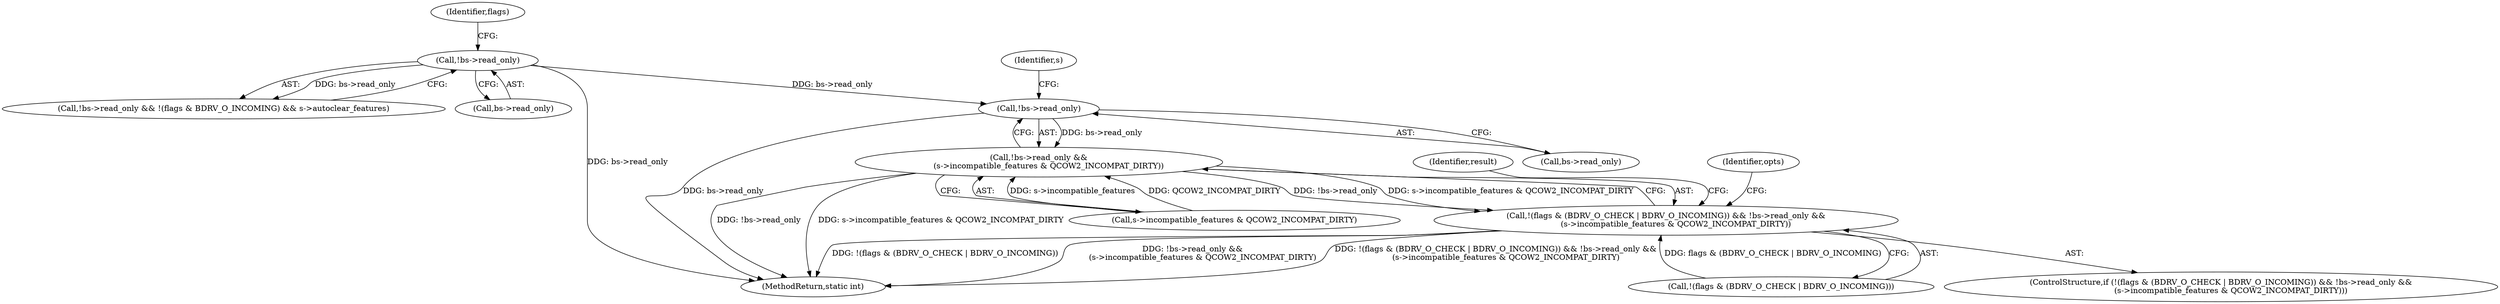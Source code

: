 digraph "0_qemu_6a83f8b5bec6f59e56cc49bd49e4c3f8f805d56f_0@API" {
"1001202" [label="(Call,!bs->read_only)"];
"1001155" [label="(Call,!bs->read_only)"];
"1001201" [label="(Call,!bs->read_only &&\n        (s->incompatible_features & QCOW2_INCOMPAT_DIRTY))"];
"1001194" [label="(Call,!(flags & (BDRV_O_CHECK | BDRV_O_INCOMING)) && !bs->read_only &&\n        (s->incompatible_features & QCOW2_INCOMPAT_DIRTY))"];
"1001195" [label="(Call,!(flags & (BDRV_O_CHECK | BDRV_O_INCOMING)))"];
"1001214" [label="(Identifier,result)"];
"1001206" [label="(Call,s->incompatible_features & QCOW2_INCOMPAT_DIRTY)"];
"1001193" [label="(ControlStructure,if (!(flags & (BDRV_O_CHECK | BDRV_O_INCOMING)) && !bs->read_only &&\n        (s->incompatible_features & QCOW2_INCOMPAT_DIRTY)))"];
"1001154" [label="(Call,!bs->read_only && !(flags & BDRV_O_INCOMING) && s->autoclear_features)"];
"1001202" [label="(Call,!bs->read_only)"];
"1001208" [label="(Identifier,s)"];
"1001482" [label="(MethodReturn,static int)"];
"1001162" [label="(Identifier,flags)"];
"1001203" [label="(Call,bs->read_only)"];
"1001234" [label="(Identifier,opts)"];
"1001155" [label="(Call,!bs->read_only)"];
"1001201" [label="(Call,!bs->read_only &&\n        (s->incompatible_features & QCOW2_INCOMPAT_DIRTY))"];
"1001194" [label="(Call,!(flags & (BDRV_O_CHECK | BDRV_O_INCOMING)) && !bs->read_only &&\n        (s->incompatible_features & QCOW2_INCOMPAT_DIRTY))"];
"1001156" [label="(Call,bs->read_only)"];
"1001202" -> "1001201"  [label="AST: "];
"1001202" -> "1001203"  [label="CFG: "];
"1001203" -> "1001202"  [label="AST: "];
"1001208" -> "1001202"  [label="CFG: "];
"1001201" -> "1001202"  [label="CFG: "];
"1001202" -> "1001482"  [label="DDG: bs->read_only"];
"1001202" -> "1001201"  [label="DDG: bs->read_only"];
"1001155" -> "1001202"  [label="DDG: bs->read_only"];
"1001155" -> "1001154"  [label="AST: "];
"1001155" -> "1001156"  [label="CFG: "];
"1001156" -> "1001155"  [label="AST: "];
"1001162" -> "1001155"  [label="CFG: "];
"1001154" -> "1001155"  [label="CFG: "];
"1001155" -> "1001482"  [label="DDG: bs->read_only"];
"1001155" -> "1001154"  [label="DDG: bs->read_only"];
"1001201" -> "1001194"  [label="AST: "];
"1001201" -> "1001206"  [label="CFG: "];
"1001206" -> "1001201"  [label="AST: "];
"1001194" -> "1001201"  [label="CFG: "];
"1001201" -> "1001482"  [label="DDG: !bs->read_only"];
"1001201" -> "1001482"  [label="DDG: s->incompatible_features & QCOW2_INCOMPAT_DIRTY"];
"1001201" -> "1001194"  [label="DDG: !bs->read_only"];
"1001201" -> "1001194"  [label="DDG: s->incompatible_features & QCOW2_INCOMPAT_DIRTY"];
"1001206" -> "1001201"  [label="DDG: s->incompatible_features"];
"1001206" -> "1001201"  [label="DDG: QCOW2_INCOMPAT_DIRTY"];
"1001194" -> "1001193"  [label="AST: "];
"1001194" -> "1001195"  [label="CFG: "];
"1001195" -> "1001194"  [label="AST: "];
"1001214" -> "1001194"  [label="CFG: "];
"1001234" -> "1001194"  [label="CFG: "];
"1001194" -> "1001482"  [label="DDG: !(flags & (BDRV_O_CHECK | BDRV_O_INCOMING)) && !bs->read_only &&\n        (s->incompatible_features & QCOW2_INCOMPAT_DIRTY)"];
"1001194" -> "1001482"  [label="DDG: !(flags & (BDRV_O_CHECK | BDRV_O_INCOMING))"];
"1001194" -> "1001482"  [label="DDG: !bs->read_only &&\n        (s->incompatible_features & QCOW2_INCOMPAT_DIRTY)"];
"1001195" -> "1001194"  [label="DDG: flags & (BDRV_O_CHECK | BDRV_O_INCOMING)"];
}
